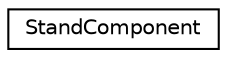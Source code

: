 digraph "Graphical Class Hierarchy"
{
 // LATEX_PDF_SIZE
  edge [fontname="Helvetica",fontsize="10",labelfontname="Helvetica",labelfontsize="10"];
  node [fontname="Helvetica",fontsize="10",shape=record];
  rankdir="LR";
  Node0 [label="StandComponent",height=0.2,width=0.4,color="black", fillcolor="white", style="filled",URL="$classmoja_1_1modules_1_1cbm_1_1StandComponent.html",tooltip=" "];
}
